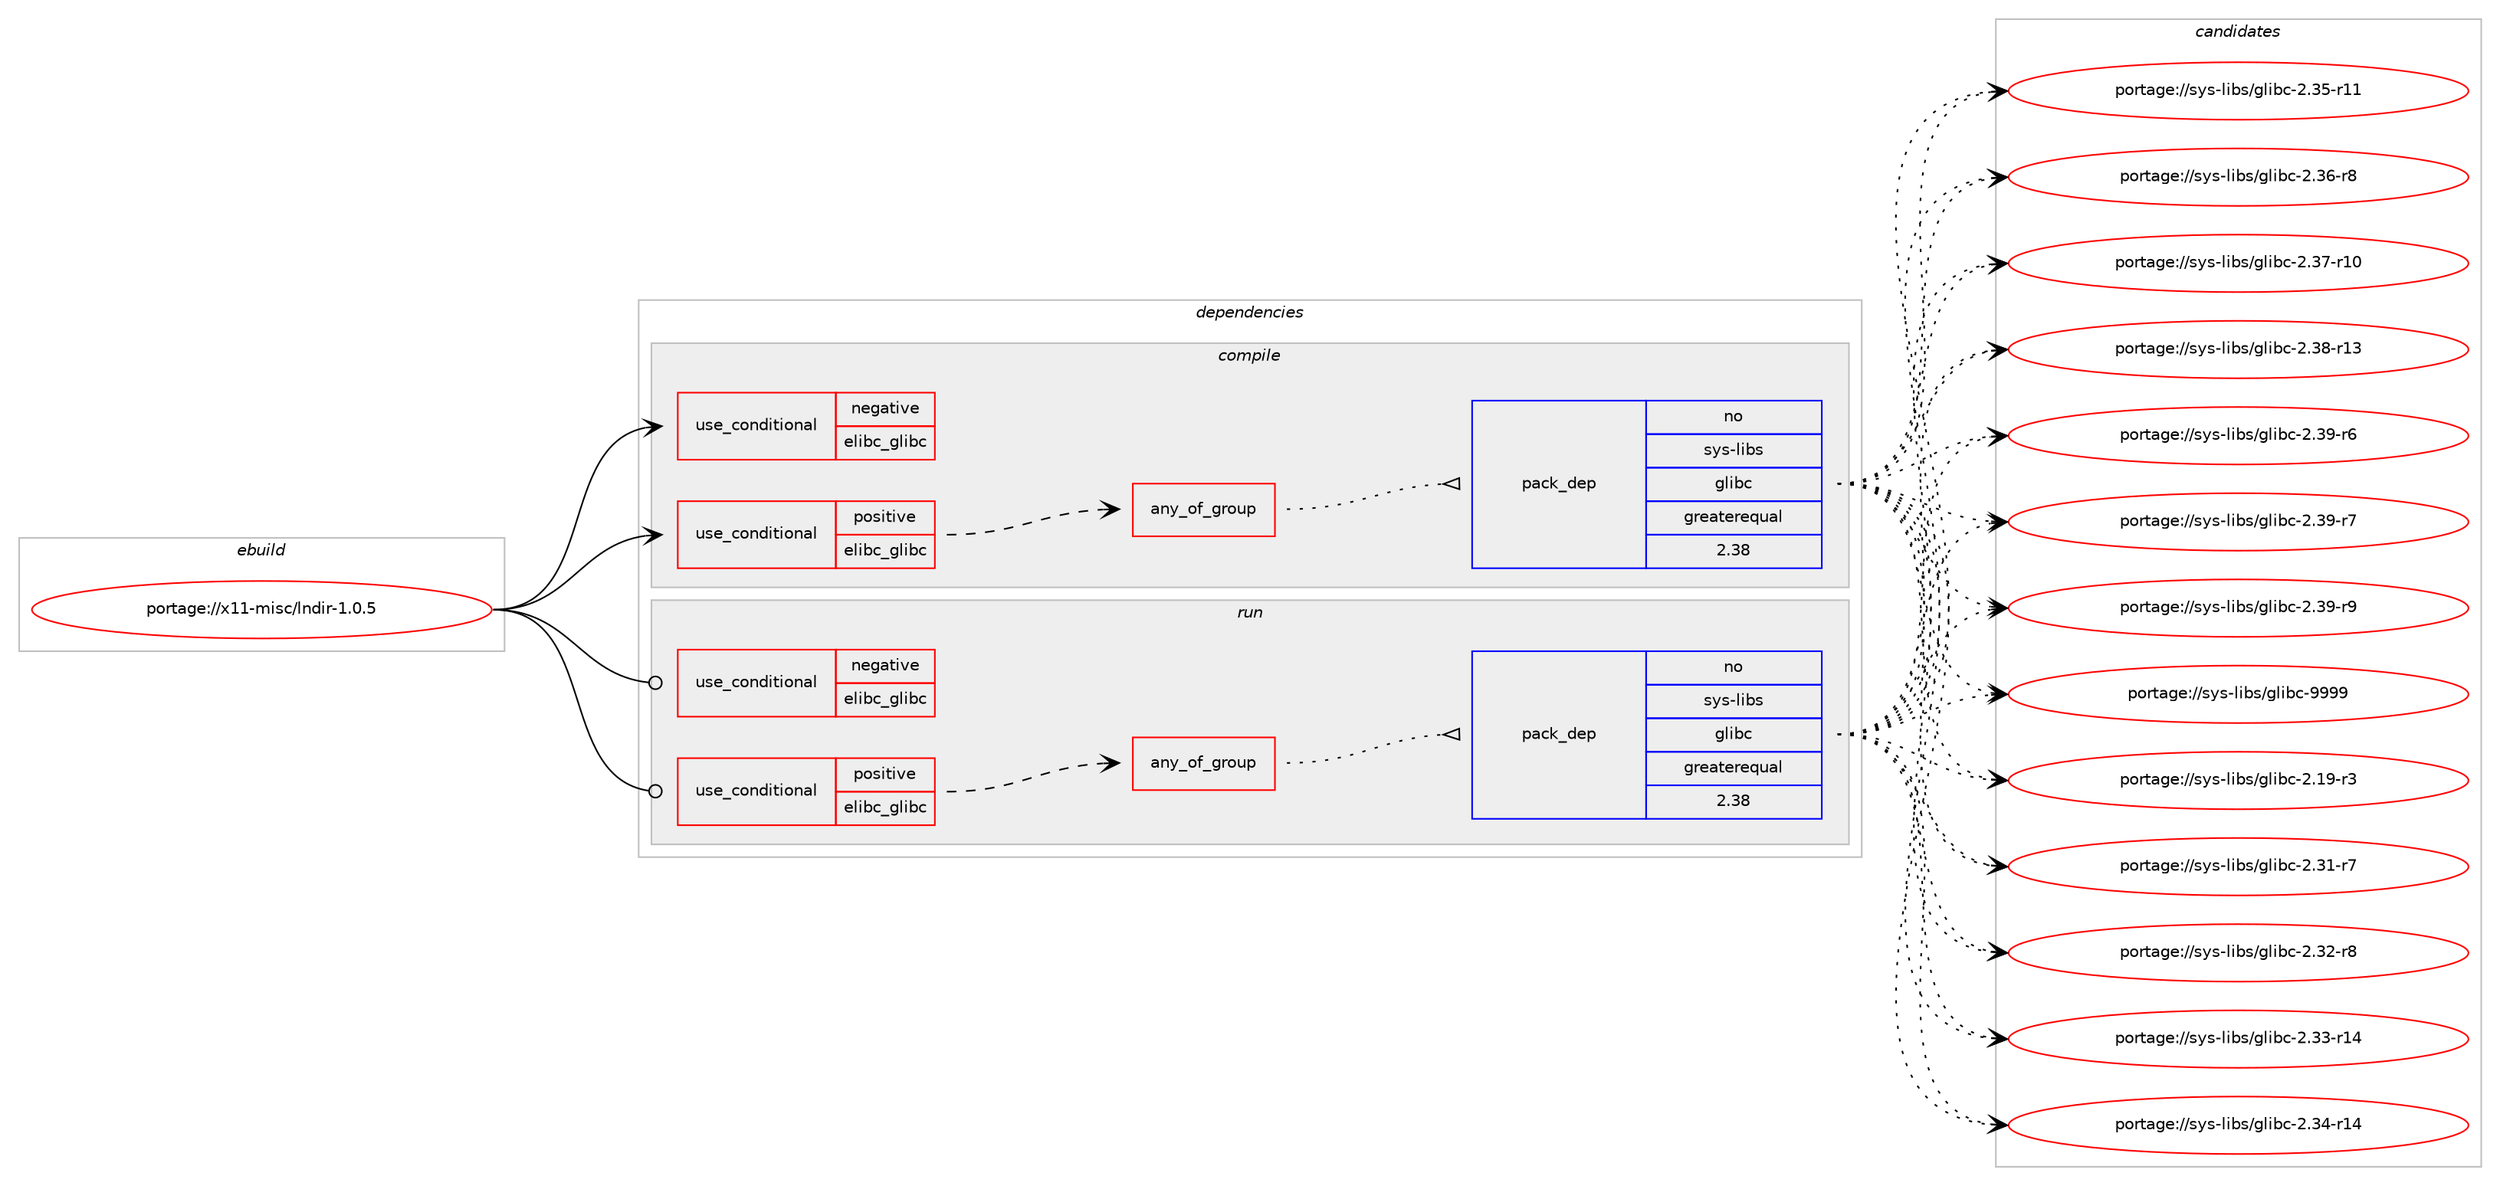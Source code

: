 digraph prolog {

# *************
# Graph options
# *************

newrank=true;
concentrate=true;
compound=true;
graph [rankdir=LR,fontname=Helvetica,fontsize=10,ranksep=1.5];#, ranksep=2.5, nodesep=0.2];
edge  [arrowhead=vee];
node  [fontname=Helvetica,fontsize=10];

# **********
# The ebuild
# **********

subgraph cluster_leftcol {
color=gray;
rank=same;
label=<<i>ebuild</i>>;
id [label="portage://x11-misc/lndir-1.0.5", color=red, width=4, href="../x11-misc/lndir-1.0.5.svg"];
}

# ****************
# The dependencies
# ****************

subgraph cluster_midcol {
color=gray;
label=<<i>dependencies</i>>;
subgraph cluster_compile {
fillcolor="#eeeeee";
style=filled;
label=<<i>compile</i>>;
subgraph cond119361 {
dependency229651 [label=<<TABLE BORDER="0" CELLBORDER="1" CELLSPACING="0" CELLPADDING="4"><TR><TD ROWSPAN="3" CELLPADDING="10">use_conditional</TD></TR><TR><TD>negative</TD></TR><TR><TD>elibc_glibc</TD></TR></TABLE>>, shape=none, color=red];
# *** BEGIN UNKNOWN DEPENDENCY TYPE (TODO) ***
# dependency229651 -> package_dependency(portage://x11-misc/lndir-1.0.5,install,no,dev-libs,libbsd,none,[,,],[],[])
# *** END UNKNOWN DEPENDENCY TYPE (TODO) ***

}
id:e -> dependency229651:w [weight=20,style="solid",arrowhead="vee"];
subgraph cond119362 {
dependency229652 [label=<<TABLE BORDER="0" CELLBORDER="1" CELLSPACING="0" CELLPADDING="4"><TR><TD ROWSPAN="3" CELLPADDING="10">use_conditional</TD></TR><TR><TD>positive</TD></TR><TR><TD>elibc_glibc</TD></TR></TABLE>>, shape=none, color=red];
subgraph any3093 {
dependency229653 [label=<<TABLE BORDER="0" CELLBORDER="1" CELLSPACING="0" CELLPADDING="4"><TR><TD CELLPADDING="10">any_of_group</TD></TR></TABLE>>, shape=none, color=red];subgraph pack106980 {
dependency229654 [label=<<TABLE BORDER="0" CELLBORDER="1" CELLSPACING="0" CELLPADDING="4" WIDTH="220"><TR><TD ROWSPAN="6" CELLPADDING="30">pack_dep</TD></TR><TR><TD WIDTH="110">no</TD></TR><TR><TD>sys-libs</TD></TR><TR><TD>glibc</TD></TR><TR><TD>greaterequal</TD></TR><TR><TD>2.38</TD></TR></TABLE>>, shape=none, color=blue];
}
dependency229653:e -> dependency229654:w [weight=20,style="dotted",arrowhead="oinv"];
# *** BEGIN UNKNOWN DEPENDENCY TYPE (TODO) ***
# dependency229653 -> package_dependency(portage://x11-misc/lndir-1.0.5,install,no,dev-libs,libbsd,none,[,,],[],[])
# *** END UNKNOWN DEPENDENCY TYPE (TODO) ***

}
dependency229652:e -> dependency229653:w [weight=20,style="dashed",arrowhead="vee"];
}
id:e -> dependency229652:w [weight=20,style="solid",arrowhead="vee"];
# *** BEGIN UNKNOWN DEPENDENCY TYPE (TODO) ***
# id -> package_dependency(portage://x11-misc/lndir-1.0.5,install,no,x11-base,xorg-proto,none,[,,],[],[])
# *** END UNKNOWN DEPENDENCY TYPE (TODO) ***

}
subgraph cluster_compileandrun {
fillcolor="#eeeeee";
style=filled;
label=<<i>compile and run</i>>;
}
subgraph cluster_run {
fillcolor="#eeeeee";
style=filled;
label=<<i>run</i>>;
subgraph cond119363 {
dependency229655 [label=<<TABLE BORDER="0" CELLBORDER="1" CELLSPACING="0" CELLPADDING="4"><TR><TD ROWSPAN="3" CELLPADDING="10">use_conditional</TD></TR><TR><TD>negative</TD></TR><TR><TD>elibc_glibc</TD></TR></TABLE>>, shape=none, color=red];
# *** BEGIN UNKNOWN DEPENDENCY TYPE (TODO) ***
# dependency229655 -> package_dependency(portage://x11-misc/lndir-1.0.5,run,no,dev-libs,libbsd,none,[,,],[],[])
# *** END UNKNOWN DEPENDENCY TYPE (TODO) ***

}
id:e -> dependency229655:w [weight=20,style="solid",arrowhead="odot"];
subgraph cond119364 {
dependency229656 [label=<<TABLE BORDER="0" CELLBORDER="1" CELLSPACING="0" CELLPADDING="4"><TR><TD ROWSPAN="3" CELLPADDING="10">use_conditional</TD></TR><TR><TD>positive</TD></TR><TR><TD>elibc_glibc</TD></TR></TABLE>>, shape=none, color=red];
subgraph any3094 {
dependency229657 [label=<<TABLE BORDER="0" CELLBORDER="1" CELLSPACING="0" CELLPADDING="4"><TR><TD CELLPADDING="10">any_of_group</TD></TR></TABLE>>, shape=none, color=red];subgraph pack106981 {
dependency229658 [label=<<TABLE BORDER="0" CELLBORDER="1" CELLSPACING="0" CELLPADDING="4" WIDTH="220"><TR><TD ROWSPAN="6" CELLPADDING="30">pack_dep</TD></TR><TR><TD WIDTH="110">no</TD></TR><TR><TD>sys-libs</TD></TR><TR><TD>glibc</TD></TR><TR><TD>greaterequal</TD></TR><TR><TD>2.38</TD></TR></TABLE>>, shape=none, color=blue];
}
dependency229657:e -> dependency229658:w [weight=20,style="dotted",arrowhead="oinv"];
# *** BEGIN UNKNOWN DEPENDENCY TYPE (TODO) ***
# dependency229657 -> package_dependency(portage://x11-misc/lndir-1.0.5,run,no,dev-libs,libbsd,none,[,,],[],[])
# *** END UNKNOWN DEPENDENCY TYPE (TODO) ***

}
dependency229656:e -> dependency229657:w [weight=20,style="dashed",arrowhead="vee"];
}
id:e -> dependency229656:w [weight=20,style="solid",arrowhead="odot"];
}
}

# **************
# The candidates
# **************

subgraph cluster_choices {
rank=same;
color=gray;
label=<<i>candidates</i>>;

subgraph choice106980 {
color=black;
nodesep=1;
choice115121115451081059811547103108105989945504649574511451 [label="portage://sys-libs/glibc-2.19-r3", color=red, width=4,href="../sys-libs/glibc-2.19-r3.svg"];
choice115121115451081059811547103108105989945504651494511455 [label="portage://sys-libs/glibc-2.31-r7", color=red, width=4,href="../sys-libs/glibc-2.31-r7.svg"];
choice115121115451081059811547103108105989945504651504511456 [label="portage://sys-libs/glibc-2.32-r8", color=red, width=4,href="../sys-libs/glibc-2.32-r8.svg"];
choice11512111545108105981154710310810598994550465151451144952 [label="portage://sys-libs/glibc-2.33-r14", color=red, width=4,href="../sys-libs/glibc-2.33-r14.svg"];
choice11512111545108105981154710310810598994550465152451144952 [label="portage://sys-libs/glibc-2.34-r14", color=red, width=4,href="../sys-libs/glibc-2.34-r14.svg"];
choice11512111545108105981154710310810598994550465153451144949 [label="portage://sys-libs/glibc-2.35-r11", color=red, width=4,href="../sys-libs/glibc-2.35-r11.svg"];
choice115121115451081059811547103108105989945504651544511456 [label="portage://sys-libs/glibc-2.36-r8", color=red, width=4,href="../sys-libs/glibc-2.36-r8.svg"];
choice11512111545108105981154710310810598994550465155451144948 [label="portage://sys-libs/glibc-2.37-r10", color=red, width=4,href="../sys-libs/glibc-2.37-r10.svg"];
choice11512111545108105981154710310810598994550465156451144951 [label="portage://sys-libs/glibc-2.38-r13", color=red, width=4,href="../sys-libs/glibc-2.38-r13.svg"];
choice115121115451081059811547103108105989945504651574511454 [label="portage://sys-libs/glibc-2.39-r6", color=red, width=4,href="../sys-libs/glibc-2.39-r6.svg"];
choice115121115451081059811547103108105989945504651574511455 [label="portage://sys-libs/glibc-2.39-r7", color=red, width=4,href="../sys-libs/glibc-2.39-r7.svg"];
choice115121115451081059811547103108105989945504651574511457 [label="portage://sys-libs/glibc-2.39-r9", color=red, width=4,href="../sys-libs/glibc-2.39-r9.svg"];
choice11512111545108105981154710310810598994557575757 [label="portage://sys-libs/glibc-9999", color=red, width=4,href="../sys-libs/glibc-9999.svg"];
dependency229654:e -> choice115121115451081059811547103108105989945504649574511451:w [style=dotted,weight="100"];
dependency229654:e -> choice115121115451081059811547103108105989945504651494511455:w [style=dotted,weight="100"];
dependency229654:e -> choice115121115451081059811547103108105989945504651504511456:w [style=dotted,weight="100"];
dependency229654:e -> choice11512111545108105981154710310810598994550465151451144952:w [style=dotted,weight="100"];
dependency229654:e -> choice11512111545108105981154710310810598994550465152451144952:w [style=dotted,weight="100"];
dependency229654:e -> choice11512111545108105981154710310810598994550465153451144949:w [style=dotted,weight="100"];
dependency229654:e -> choice115121115451081059811547103108105989945504651544511456:w [style=dotted,weight="100"];
dependency229654:e -> choice11512111545108105981154710310810598994550465155451144948:w [style=dotted,weight="100"];
dependency229654:e -> choice11512111545108105981154710310810598994550465156451144951:w [style=dotted,weight="100"];
dependency229654:e -> choice115121115451081059811547103108105989945504651574511454:w [style=dotted,weight="100"];
dependency229654:e -> choice115121115451081059811547103108105989945504651574511455:w [style=dotted,weight="100"];
dependency229654:e -> choice115121115451081059811547103108105989945504651574511457:w [style=dotted,weight="100"];
dependency229654:e -> choice11512111545108105981154710310810598994557575757:w [style=dotted,weight="100"];
}
subgraph choice106981 {
color=black;
nodesep=1;
choice115121115451081059811547103108105989945504649574511451 [label="portage://sys-libs/glibc-2.19-r3", color=red, width=4,href="../sys-libs/glibc-2.19-r3.svg"];
choice115121115451081059811547103108105989945504651494511455 [label="portage://sys-libs/glibc-2.31-r7", color=red, width=4,href="../sys-libs/glibc-2.31-r7.svg"];
choice115121115451081059811547103108105989945504651504511456 [label="portage://sys-libs/glibc-2.32-r8", color=red, width=4,href="../sys-libs/glibc-2.32-r8.svg"];
choice11512111545108105981154710310810598994550465151451144952 [label="portage://sys-libs/glibc-2.33-r14", color=red, width=4,href="../sys-libs/glibc-2.33-r14.svg"];
choice11512111545108105981154710310810598994550465152451144952 [label="portage://sys-libs/glibc-2.34-r14", color=red, width=4,href="../sys-libs/glibc-2.34-r14.svg"];
choice11512111545108105981154710310810598994550465153451144949 [label="portage://sys-libs/glibc-2.35-r11", color=red, width=4,href="../sys-libs/glibc-2.35-r11.svg"];
choice115121115451081059811547103108105989945504651544511456 [label="portage://sys-libs/glibc-2.36-r8", color=red, width=4,href="../sys-libs/glibc-2.36-r8.svg"];
choice11512111545108105981154710310810598994550465155451144948 [label="portage://sys-libs/glibc-2.37-r10", color=red, width=4,href="../sys-libs/glibc-2.37-r10.svg"];
choice11512111545108105981154710310810598994550465156451144951 [label="portage://sys-libs/glibc-2.38-r13", color=red, width=4,href="../sys-libs/glibc-2.38-r13.svg"];
choice115121115451081059811547103108105989945504651574511454 [label="portage://sys-libs/glibc-2.39-r6", color=red, width=4,href="../sys-libs/glibc-2.39-r6.svg"];
choice115121115451081059811547103108105989945504651574511455 [label="portage://sys-libs/glibc-2.39-r7", color=red, width=4,href="../sys-libs/glibc-2.39-r7.svg"];
choice115121115451081059811547103108105989945504651574511457 [label="portage://sys-libs/glibc-2.39-r9", color=red, width=4,href="../sys-libs/glibc-2.39-r9.svg"];
choice11512111545108105981154710310810598994557575757 [label="portage://sys-libs/glibc-9999", color=red, width=4,href="../sys-libs/glibc-9999.svg"];
dependency229658:e -> choice115121115451081059811547103108105989945504649574511451:w [style=dotted,weight="100"];
dependency229658:e -> choice115121115451081059811547103108105989945504651494511455:w [style=dotted,weight="100"];
dependency229658:e -> choice115121115451081059811547103108105989945504651504511456:w [style=dotted,weight="100"];
dependency229658:e -> choice11512111545108105981154710310810598994550465151451144952:w [style=dotted,weight="100"];
dependency229658:e -> choice11512111545108105981154710310810598994550465152451144952:w [style=dotted,weight="100"];
dependency229658:e -> choice11512111545108105981154710310810598994550465153451144949:w [style=dotted,weight="100"];
dependency229658:e -> choice115121115451081059811547103108105989945504651544511456:w [style=dotted,weight="100"];
dependency229658:e -> choice11512111545108105981154710310810598994550465155451144948:w [style=dotted,weight="100"];
dependency229658:e -> choice11512111545108105981154710310810598994550465156451144951:w [style=dotted,weight="100"];
dependency229658:e -> choice115121115451081059811547103108105989945504651574511454:w [style=dotted,weight="100"];
dependency229658:e -> choice115121115451081059811547103108105989945504651574511455:w [style=dotted,weight="100"];
dependency229658:e -> choice115121115451081059811547103108105989945504651574511457:w [style=dotted,weight="100"];
dependency229658:e -> choice11512111545108105981154710310810598994557575757:w [style=dotted,weight="100"];
}
}

}
